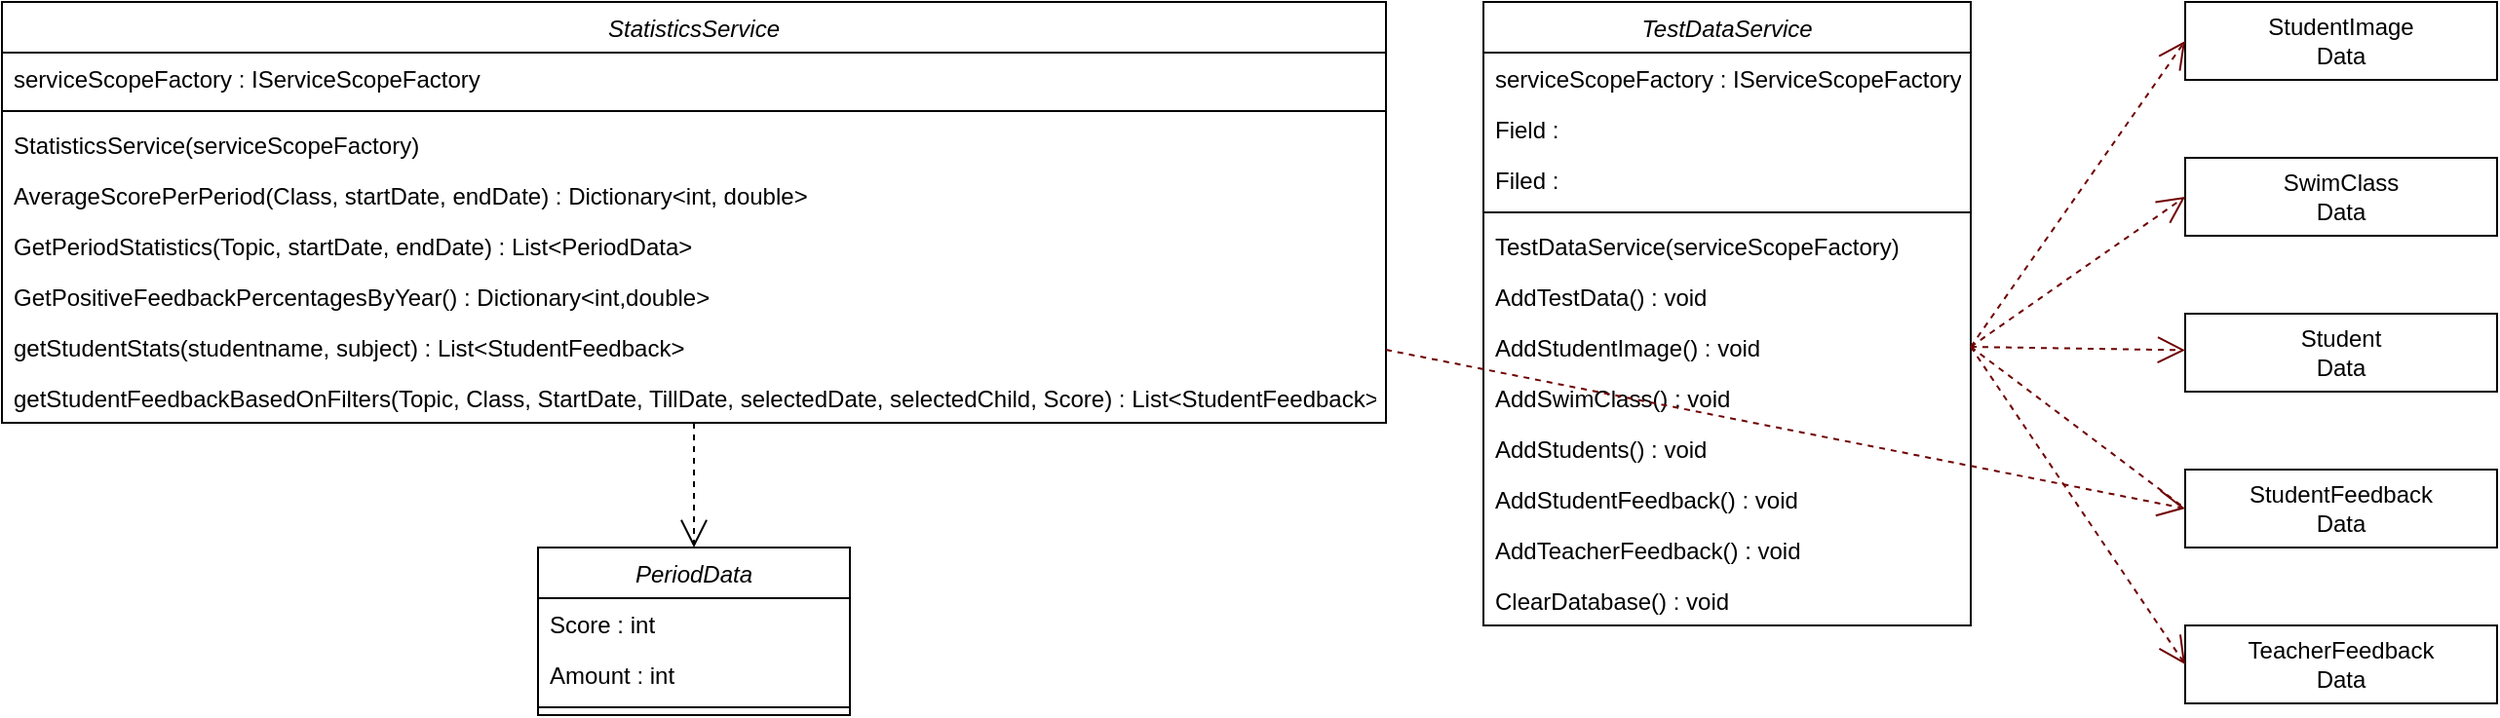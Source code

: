 <mxfile version="21.2.8" type="device">
  <diagram id="C5RBs43oDa-KdzZeNtuy" name="Page-1">
    <mxGraphModel dx="2487" dy="2193" grid="1" gridSize="10" guides="1" tooltips="1" connect="1" arrows="1" fold="1" page="0" pageScale="1" pageWidth="827" pageHeight="1169" math="0" shadow="0">
      <root>
        <mxCell id="WIyWlLk6GJQsqaUBKTNV-0" />
        <mxCell id="WIyWlLk6GJQsqaUBKTNV-1" parent="WIyWlLk6GJQsqaUBKTNV-0" />
        <mxCell id="X-DzYqNd1Hr_8xvSPmw0-20" value="StatisticsService" style="swimlane;fontStyle=2;align=center;verticalAlign=top;childLayout=stackLayout;horizontal=1;startSize=26;horizontalStack=0;resizeParent=1;resizeLast=0;collapsible=1;marginBottom=0;rounded=0;shadow=0;strokeWidth=1;" parent="WIyWlLk6GJQsqaUBKTNV-1" vertex="1">
          <mxGeometry x="-520" y="-1200" width="710" height="216" as="geometry">
            <mxRectangle x="230" y="140" width="160" height="26" as="alternateBounds" />
          </mxGeometry>
        </mxCell>
        <mxCell id="X-DzYqNd1Hr_8xvSPmw0-21" value="serviceScopeFactory : IServiceScopeFactory" style="text;align=left;verticalAlign=top;spacingLeft=4;spacingRight=4;overflow=hidden;rotatable=0;points=[[0,0.5],[1,0.5]];portConstraint=eastwest;" parent="X-DzYqNd1Hr_8xvSPmw0-20" vertex="1">
          <mxGeometry y="26" width="710" height="26" as="geometry" />
        </mxCell>
        <mxCell id="X-DzYqNd1Hr_8xvSPmw0-24" value="" style="line;html=1;strokeWidth=1;align=left;verticalAlign=middle;spacingTop=-1;spacingLeft=3;spacingRight=3;rotatable=0;labelPosition=right;points=[];portConstraint=eastwest;" parent="X-DzYqNd1Hr_8xvSPmw0-20" vertex="1">
          <mxGeometry y="52" width="710" height="8" as="geometry" />
        </mxCell>
        <mxCell id="X-DzYqNd1Hr_8xvSPmw0-25" value="StatisticsService(serviceScopeFactory)" style="text;align=left;verticalAlign=top;spacingLeft=4;spacingRight=4;overflow=hidden;rotatable=0;points=[[0,0.5],[1,0.5]];portConstraint=eastwest;" parent="X-DzYqNd1Hr_8xvSPmw0-20" vertex="1">
          <mxGeometry y="60" width="710" height="26" as="geometry" />
        </mxCell>
        <mxCell id="X-DzYqNd1Hr_8xvSPmw0-26" value="AverageScorePerPeriod(Class, startDate, endDate) : Dictionary&lt;int, double&gt;" style="text;align=left;verticalAlign=top;spacingLeft=4;spacingRight=4;overflow=hidden;rotatable=0;points=[[0,0.5],[1,0.5]];portConstraint=eastwest;" parent="X-DzYqNd1Hr_8xvSPmw0-20" vertex="1">
          <mxGeometry y="86" width="710" height="26" as="geometry" />
        </mxCell>
        <mxCell id="X-DzYqNd1Hr_8xvSPmw0-27" value="GetPeriodStatistics(Topic, startDate, endDate) : List&lt;PeriodData&gt;" style="text;align=left;verticalAlign=top;spacingLeft=4;spacingRight=4;overflow=hidden;rotatable=0;points=[[0,0.5],[1,0.5]];portConstraint=eastwest;" parent="X-DzYqNd1Hr_8xvSPmw0-20" vertex="1">
          <mxGeometry y="112" width="710" height="26" as="geometry" />
        </mxCell>
        <mxCell id="X-DzYqNd1Hr_8xvSPmw0-28" value="GetPositiveFeedbackPercentagesByYear() : Dictionary&lt;int,double&gt;" style="text;align=left;verticalAlign=top;spacingLeft=4;spacingRight=4;overflow=hidden;rotatable=0;points=[[0,0.5],[1,0.5]];portConstraint=eastwest;" parent="X-DzYqNd1Hr_8xvSPmw0-20" vertex="1">
          <mxGeometry y="138" width="710" height="26" as="geometry" />
        </mxCell>
        <mxCell id="X-DzYqNd1Hr_8xvSPmw0-29" value="getStudentStats(studentname, subject) : List&lt;StudentFeedback&gt;" style="text;align=left;verticalAlign=top;spacingLeft=4;spacingRight=4;overflow=hidden;rotatable=0;points=[[0,0.5],[1,0.5]];portConstraint=eastwest;" parent="X-DzYqNd1Hr_8xvSPmw0-20" vertex="1">
          <mxGeometry y="164" width="710" height="26" as="geometry" />
        </mxCell>
        <mxCell id="X-DzYqNd1Hr_8xvSPmw0-30" value="getStudentFeedbackBasedOnFilters(Topic, Class, StartDate, TillDate, selectedDate, selectedChild, Score) : List&lt;StudentFeedback&gt;" style="text;align=left;verticalAlign=top;spacingLeft=4;spacingRight=4;overflow=hidden;rotatable=0;points=[[0,0.5],[1,0.5]];portConstraint=eastwest;" parent="X-DzYqNd1Hr_8xvSPmw0-20" vertex="1">
          <mxGeometry y="190" width="710" height="26" as="geometry" />
        </mxCell>
        <mxCell id="X-DzYqNd1Hr_8xvSPmw0-32" value="TestDataService" style="swimlane;fontStyle=2;align=center;verticalAlign=top;childLayout=stackLayout;horizontal=1;startSize=26;horizontalStack=0;resizeParent=1;resizeLast=0;collapsible=1;marginBottom=0;rounded=0;shadow=0;strokeWidth=1;" parent="WIyWlLk6GJQsqaUBKTNV-1" vertex="1">
          <mxGeometry x="240" y="-1200" width="250" height="320" as="geometry">
            <mxRectangle x="230" y="140" width="160" height="26" as="alternateBounds" />
          </mxGeometry>
        </mxCell>
        <mxCell id="X-DzYqNd1Hr_8xvSPmw0-33" value="serviceScopeFactory : IServiceScopeFactory" style="text;align=left;verticalAlign=top;spacingLeft=4;spacingRight=4;overflow=hidden;rotatable=0;points=[[0,0.5],[1,0.5]];portConstraint=eastwest;" parent="X-DzYqNd1Hr_8xvSPmw0-32" vertex="1">
          <mxGeometry y="26" width="250" height="26" as="geometry" />
        </mxCell>
        <mxCell id="X-DzYqNd1Hr_8xvSPmw0-34" value="Field : " style="text;align=left;verticalAlign=top;spacingLeft=4;spacingRight=4;overflow=hidden;rotatable=0;points=[[0,0.5],[1,0.5]];portConstraint=eastwest;rounded=0;shadow=0;html=0;" parent="X-DzYqNd1Hr_8xvSPmw0-32" vertex="1">
          <mxGeometry y="52" width="250" height="26" as="geometry" />
        </mxCell>
        <mxCell id="X-DzYqNd1Hr_8xvSPmw0-35" value="Filed : " style="text;align=left;verticalAlign=top;spacingLeft=4;spacingRight=4;overflow=hidden;rotatable=0;points=[[0,0.5],[1,0.5]];portConstraint=eastwest;rounded=0;shadow=0;html=0;" parent="X-DzYqNd1Hr_8xvSPmw0-32" vertex="1">
          <mxGeometry y="78" width="250" height="26" as="geometry" />
        </mxCell>
        <mxCell id="X-DzYqNd1Hr_8xvSPmw0-36" value="" style="line;html=1;strokeWidth=1;align=left;verticalAlign=middle;spacingTop=-1;spacingLeft=3;spacingRight=3;rotatable=0;labelPosition=right;points=[];portConstraint=eastwest;" parent="X-DzYqNd1Hr_8xvSPmw0-32" vertex="1">
          <mxGeometry y="104" width="250" height="8" as="geometry" />
        </mxCell>
        <mxCell id="X-DzYqNd1Hr_8xvSPmw0-37" value="TestDataService(serviceScopeFactory)" style="text;align=left;verticalAlign=top;spacingLeft=4;spacingRight=4;overflow=hidden;rotatable=0;points=[[0,0.5],[1,0.5]];portConstraint=eastwest;" parent="X-DzYqNd1Hr_8xvSPmw0-32" vertex="1">
          <mxGeometry y="112" width="250" height="26" as="geometry" />
        </mxCell>
        <mxCell id="X-DzYqNd1Hr_8xvSPmw0-38" value="AddTestData() : void" style="text;align=left;verticalAlign=top;spacingLeft=4;spacingRight=4;overflow=hidden;rotatable=0;points=[[0,0.5],[1,0.5]];portConstraint=eastwest;" parent="X-DzYqNd1Hr_8xvSPmw0-32" vertex="1">
          <mxGeometry y="138" width="250" height="26" as="geometry" />
        </mxCell>
        <mxCell id="X-DzYqNd1Hr_8xvSPmw0-39" value="AddStudentImage() : void" style="text;align=left;verticalAlign=top;spacingLeft=4;spacingRight=4;overflow=hidden;rotatable=0;points=[[0,0.5],[1,0.5]];portConstraint=eastwest;" parent="X-DzYqNd1Hr_8xvSPmw0-32" vertex="1">
          <mxGeometry y="164" width="250" height="26" as="geometry" />
        </mxCell>
        <mxCell id="X-DzYqNd1Hr_8xvSPmw0-40" value="AddSwimClass() : void" style="text;align=left;verticalAlign=top;spacingLeft=4;spacingRight=4;overflow=hidden;rotatable=0;points=[[0,0.5],[1,0.5]];portConstraint=eastwest;" parent="X-DzYqNd1Hr_8xvSPmw0-32" vertex="1">
          <mxGeometry y="190" width="250" height="26" as="geometry" />
        </mxCell>
        <mxCell id="X-DzYqNd1Hr_8xvSPmw0-41" value="AddStudents() : void" style="text;align=left;verticalAlign=top;spacingLeft=4;spacingRight=4;overflow=hidden;rotatable=0;points=[[0,0.5],[1,0.5]];portConstraint=eastwest;" parent="X-DzYqNd1Hr_8xvSPmw0-32" vertex="1">
          <mxGeometry y="216" width="250" height="26" as="geometry" />
        </mxCell>
        <mxCell id="X-DzYqNd1Hr_8xvSPmw0-42" value="AddStudentFeedback() : void" style="text;align=left;verticalAlign=top;spacingLeft=4;spacingRight=4;overflow=hidden;rotatable=0;points=[[0,0.5],[1,0.5]];portConstraint=eastwest;" parent="X-DzYqNd1Hr_8xvSPmw0-32" vertex="1">
          <mxGeometry y="242" width="250" height="26" as="geometry" />
        </mxCell>
        <mxCell id="X-DzYqNd1Hr_8xvSPmw0-43" value="AddTeacherFeedback() : void" style="text;align=left;verticalAlign=top;spacingLeft=4;spacingRight=4;overflow=hidden;rotatable=0;points=[[0,0.5],[1,0.5]];portConstraint=eastwest;" parent="X-DzYqNd1Hr_8xvSPmw0-32" vertex="1">
          <mxGeometry y="268" width="250" height="26" as="geometry" />
        </mxCell>
        <mxCell id="X-DzYqNd1Hr_8xvSPmw0-44" value="ClearDatabase() : void" style="text;align=left;verticalAlign=top;spacingLeft=4;spacingRight=4;overflow=hidden;rotatable=0;points=[[0,0.5],[1,0.5]];portConstraint=eastwest;" parent="X-DzYqNd1Hr_8xvSPmw0-32" vertex="1">
          <mxGeometry y="294" width="250" height="26" as="geometry" />
        </mxCell>
        <mxCell id="4m4X_fkq8BKj6mypwXGC-0" value="PeriodData" style="swimlane;fontStyle=2;align=center;verticalAlign=top;childLayout=stackLayout;horizontal=1;startSize=26;horizontalStack=0;resizeParent=1;resizeLast=0;collapsible=1;marginBottom=0;rounded=0;shadow=0;strokeWidth=1;" parent="WIyWlLk6GJQsqaUBKTNV-1" vertex="1">
          <mxGeometry x="-245" y="-920" width="160" height="86" as="geometry">
            <mxRectangle x="230" y="140" width="160" height="26" as="alternateBounds" />
          </mxGeometry>
        </mxCell>
        <mxCell id="4m4X_fkq8BKj6mypwXGC-1" value="Score : int" style="text;align=left;verticalAlign=top;spacingLeft=4;spacingRight=4;overflow=hidden;rotatable=0;points=[[0,0.5],[1,0.5]];portConstraint=eastwest;" parent="4m4X_fkq8BKj6mypwXGC-0" vertex="1">
          <mxGeometry y="26" width="160" height="26" as="geometry" />
        </mxCell>
        <mxCell id="4m4X_fkq8BKj6mypwXGC-2" value="Amount : int" style="text;align=left;verticalAlign=top;spacingLeft=4;spacingRight=4;overflow=hidden;rotatable=0;points=[[0,0.5],[1,0.5]];portConstraint=eastwest;rounded=0;shadow=0;html=0;" parent="4m4X_fkq8BKj6mypwXGC-0" vertex="1">
          <mxGeometry y="52" width="160" height="26" as="geometry" />
        </mxCell>
        <mxCell id="4m4X_fkq8BKj6mypwXGC-4" value="" style="line;html=1;strokeWidth=1;align=left;verticalAlign=middle;spacingTop=-1;spacingLeft=3;spacingRight=3;rotatable=0;labelPosition=right;points=[];portConstraint=eastwest;" parent="4m4X_fkq8BKj6mypwXGC-0" vertex="1">
          <mxGeometry y="78" width="160" height="8" as="geometry" />
        </mxCell>
        <mxCell id="9YzQZB4Vpv8OofzWqBRQ-0" value="Use" style="endArrow=open;endSize=12;dashed=1;html=1;rounded=0;edgeStyle=orthogonalEdgeStyle;fontColor=none;noLabel=1;" edge="1" parent="WIyWlLk6GJQsqaUBKTNV-1" source="X-DzYqNd1Hr_8xvSPmw0-20" target="4m4X_fkq8BKj6mypwXGC-0">
          <mxGeometry width="160" relative="1" as="geometry">
            <mxPoint x="-430" y="-900" as="sourcePoint" />
            <mxPoint x="-270" y="-900" as="targetPoint" />
          </mxGeometry>
        </mxCell>
        <mxCell id="9YzQZB4Vpv8OofzWqBRQ-8" value="TeacherFeedback&lt;br&gt;Data" style="rounded=0;whiteSpace=wrap;html=1;" vertex="1" parent="WIyWlLk6GJQsqaUBKTNV-1">
          <mxGeometry x="600" y="-880" width="160" height="40" as="geometry" />
        </mxCell>
        <mxCell id="9YzQZB4Vpv8OofzWqBRQ-9" value="StudentImage&lt;br&gt;Data" style="rounded=0;whiteSpace=wrap;html=1;" vertex="1" parent="WIyWlLk6GJQsqaUBKTNV-1">
          <mxGeometry x="600" y="-1200" width="160" height="40" as="geometry" />
        </mxCell>
        <mxCell id="9YzQZB4Vpv8OofzWqBRQ-10" value="SwimClass&lt;br&gt;Data" style="rounded=0;whiteSpace=wrap;html=1;" vertex="1" parent="WIyWlLk6GJQsqaUBKTNV-1">
          <mxGeometry x="600" y="-1120" width="160" height="40" as="geometry" />
        </mxCell>
        <mxCell id="9YzQZB4Vpv8OofzWqBRQ-11" value="Student&lt;br&gt;Data" style="rounded=0;whiteSpace=wrap;html=1;" vertex="1" parent="WIyWlLk6GJQsqaUBKTNV-1">
          <mxGeometry x="600" y="-1040" width="160" height="40" as="geometry" />
        </mxCell>
        <mxCell id="9YzQZB4Vpv8OofzWqBRQ-12" value="StudentFeedback&lt;br&gt;Data" style="rounded=0;whiteSpace=wrap;html=1;" vertex="1" parent="WIyWlLk6GJQsqaUBKTNV-1">
          <mxGeometry x="600" y="-960" width="160" height="40" as="geometry" />
        </mxCell>
        <mxCell id="9YzQZB4Vpv8OofzWqBRQ-13" value="Use" style="endArrow=open;endSize=12;dashed=1;html=1;rounded=0;fontColor=none;noLabel=1;endFill=0;fillColor=#a20025;strokeColor=#6F0000;exitX=1;exitY=0.5;exitDx=0;exitDy=0;entryX=0;entryY=0.5;entryDx=0;entryDy=0;" edge="1" parent="WIyWlLk6GJQsqaUBKTNV-1" source="X-DzYqNd1Hr_8xvSPmw0-39" target="9YzQZB4Vpv8OofzWqBRQ-8">
          <mxGeometry width="160" relative="1" as="geometry">
            <mxPoint x="409" y="-1250" as="sourcePoint" />
            <mxPoint x="390" y="-1330" as="targetPoint" />
          </mxGeometry>
        </mxCell>
        <mxCell id="9YzQZB4Vpv8OofzWqBRQ-14" value="Use" style="endArrow=open;endSize=12;dashed=1;html=1;rounded=0;fontColor=none;noLabel=1;endFill=0;fillColor=#a20025;strokeColor=#6F0000;exitX=1;exitY=0.5;exitDx=0;exitDy=0;entryX=0;entryY=0.5;entryDx=0;entryDy=0;" edge="1" parent="WIyWlLk6GJQsqaUBKTNV-1" source="X-DzYqNd1Hr_8xvSPmw0-39" target="9YzQZB4Vpv8OofzWqBRQ-9">
          <mxGeometry width="160" relative="1" as="geometry">
            <mxPoint x="419" y="-1240" as="sourcePoint" />
            <mxPoint x="400" y="-1320" as="targetPoint" />
          </mxGeometry>
        </mxCell>
        <mxCell id="9YzQZB4Vpv8OofzWqBRQ-15" value="Use" style="endArrow=none;endSize=12;dashed=1;html=1;rounded=0;fontColor=none;noLabel=1;endFill=0;fillColor=#a20025;strokeColor=#6F0000;exitX=1;exitY=0.5;exitDx=0;exitDy=0;entryX=0;entryY=0.5;entryDx=0;entryDy=0;" edge="1" parent="WIyWlLk6GJQsqaUBKTNV-1" source="X-DzYqNd1Hr_8xvSPmw0-39" target="9YzQZB4Vpv8OofzWqBRQ-12">
          <mxGeometry width="160" relative="1" as="geometry">
            <mxPoint x="419" y="-1240" as="sourcePoint" />
            <mxPoint x="400" y="-1320" as="targetPoint" />
          </mxGeometry>
        </mxCell>
        <mxCell id="9YzQZB4Vpv8OofzWqBRQ-16" value="Use" style="endArrow=open;endSize=12;dashed=1;html=1;rounded=0;fontColor=none;noLabel=1;endFill=0;fillColor=#a20025;strokeColor=#6F0000;exitX=1;exitY=0.5;exitDx=0;exitDy=0;" edge="1" parent="WIyWlLk6GJQsqaUBKTNV-1" source="X-DzYqNd1Hr_8xvSPmw0-39" target="9YzQZB4Vpv8OofzWqBRQ-11">
          <mxGeometry width="160" relative="1" as="geometry">
            <mxPoint x="429" y="-1230" as="sourcePoint" />
            <mxPoint x="410" y="-1310" as="targetPoint" />
          </mxGeometry>
        </mxCell>
        <mxCell id="9YzQZB4Vpv8OofzWqBRQ-17" value="Use" style="endArrow=open;endSize=12;dashed=1;html=1;rounded=0;fontColor=none;noLabel=1;endFill=0;fillColor=#a20025;strokeColor=#6F0000;exitX=1;exitY=0.5;exitDx=0;exitDy=0;entryX=0;entryY=0.5;entryDx=0;entryDy=0;" edge="1" parent="WIyWlLk6GJQsqaUBKTNV-1" source="X-DzYqNd1Hr_8xvSPmw0-39" target="9YzQZB4Vpv8OofzWqBRQ-10">
          <mxGeometry width="160" relative="1" as="geometry">
            <mxPoint x="439" y="-1220" as="sourcePoint" />
            <mxPoint x="420" y="-1300" as="targetPoint" />
          </mxGeometry>
        </mxCell>
        <mxCell id="9YzQZB4Vpv8OofzWqBRQ-18" value="Use" style="endArrow=open;endSize=12;dashed=1;html=1;rounded=0;fontColor=none;noLabel=1;endFill=0;fillColor=#a20025;strokeColor=#6F0000;entryX=0;entryY=0.5;entryDx=0;entryDy=0;" edge="1" parent="WIyWlLk6GJQsqaUBKTNV-1" source="X-DzYqNd1Hr_8xvSPmw0-20" target="9YzQZB4Vpv8OofzWqBRQ-12">
          <mxGeometry width="160" relative="1" as="geometry">
            <mxPoint x="500" y="-1013" as="sourcePoint" />
            <mxPoint x="570" y="-930" as="targetPoint" />
          </mxGeometry>
        </mxCell>
      </root>
    </mxGraphModel>
  </diagram>
</mxfile>
